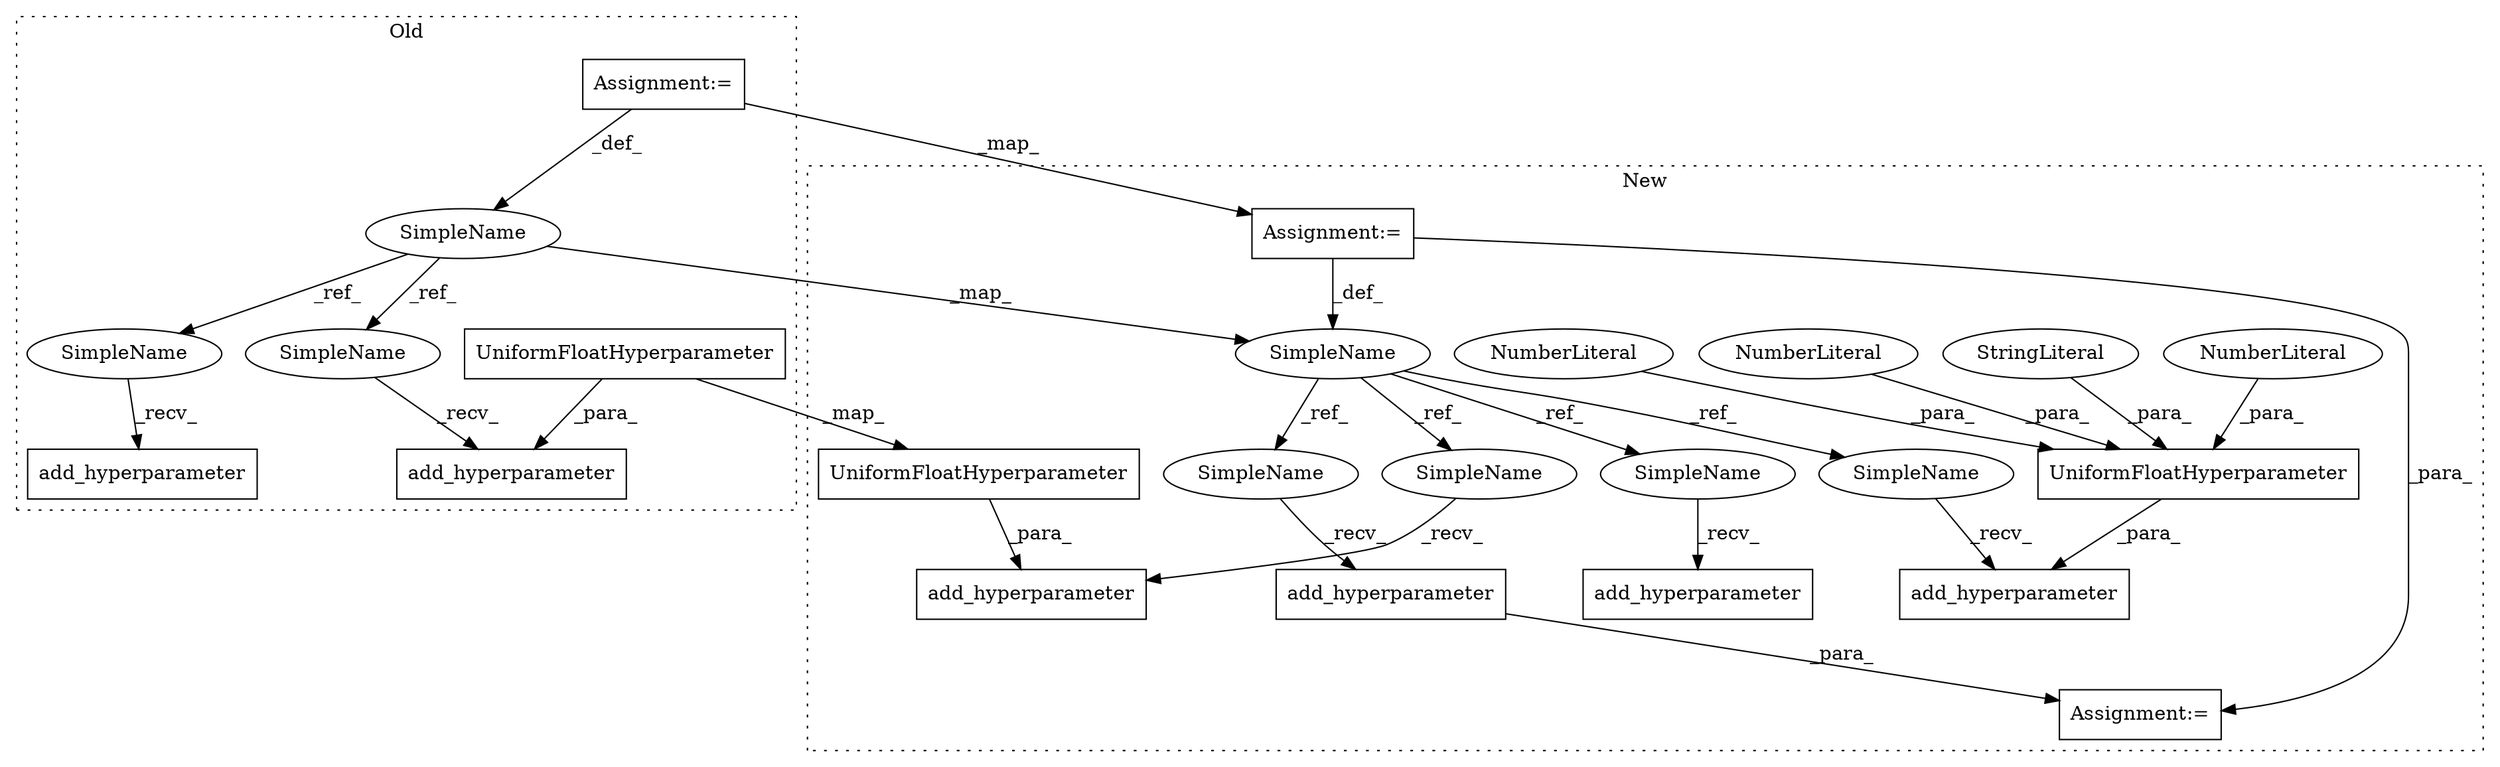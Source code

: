 digraph G {
subgraph cluster0 {
1 [label="add_hyperparameter" a="32" s="5152,5180" l="19,1" shape="box"];
8 [label="SimpleName" a="42" s="4834" l="2" shape="ellipse"];
12 [label="Assignment:=" a="7" s="4836" l="1" shape="box"];
16 [label="add_hyperparameter" a="32" s="4940,4972" l="19,1" shape="box"];
18 [label="UniformFloatHyperparameter" a="32" s="4343,4403" l="27,1" shape="box"];
19 [label="SimpleName" a="42" s="5149" l="2" shape="ellipse"];
20 [label="SimpleName" a="42" s="4937" l="2" shape="ellipse"];
label = "Old";
style="dotted";
}
subgraph cluster1 {
2 [label="UniformFloatHyperparameter" a="32" s="5855,5903" l="27,1" shape="box"];
3 [label="NumberLiteral" a="34" s="5900" l="3" shape="ellipse"];
4 [label="NumberLiteral" a="34" s="5895" l="4" shape="ellipse"];
5 [label="NumberLiteral" a="34" s="5890" l="4" shape="ellipse"];
6 [label="add_hyperparameter" a="32" s="5836,5904" l="19,1" shape="box"];
7 [label="SimpleName" a="42" s="4805" l="2" shape="ellipse"];
9 [label="add_hyperparameter" a="32" s="5455,5534" l="19,1" shape="box"];
10 [label="StringLiteral" a="45" s="5882" l="7" shape="ellipse"];
11 [label="add_hyperparameter" a="32" s="5748,5820" l="19,1" shape="box"];
13 [label="Assignment:=" a="7" s="4807" l="1" shape="box"];
14 [label="Assignment:=" a="7" s="5744" l="1" shape="box"];
15 [label="add_hyperparameter" a="32" s="4967,5047" l="19,1" shape="box"];
17 [label="UniformFloatHyperparameter" a="32" s="4986,5046" l="27,1" shape="box"];
21 [label="SimpleName" a="42" s="5745" l="2" shape="ellipse"];
22 [label="SimpleName" a="42" s="5452" l="2" shape="ellipse"];
23 [label="SimpleName" a="42" s="5833" l="2" shape="ellipse"];
24 [label="SimpleName" a="42" s="4964" l="2" shape="ellipse"];
label = "New";
style="dotted";
}
2 -> 6 [label="_para_"];
3 -> 2 [label="_para_"];
4 -> 2 [label="_para_"];
5 -> 2 [label="_para_"];
7 -> 24 [label="_ref_"];
7 -> 23 [label="_ref_"];
7 -> 21 [label="_ref_"];
7 -> 22 [label="_ref_"];
8 -> 20 [label="_ref_"];
8 -> 19 [label="_ref_"];
8 -> 7 [label="_map_"];
10 -> 2 [label="_para_"];
11 -> 14 [label="_para_"];
12 -> 13 [label="_map_"];
12 -> 8 [label="_def_"];
13 -> 7 [label="_def_"];
13 -> 14 [label="_para_"];
17 -> 15 [label="_para_"];
18 -> 16 [label="_para_"];
18 -> 17 [label="_map_"];
19 -> 1 [label="_recv_"];
20 -> 16 [label="_recv_"];
21 -> 11 [label="_recv_"];
22 -> 9 [label="_recv_"];
23 -> 6 [label="_recv_"];
24 -> 15 [label="_recv_"];
}